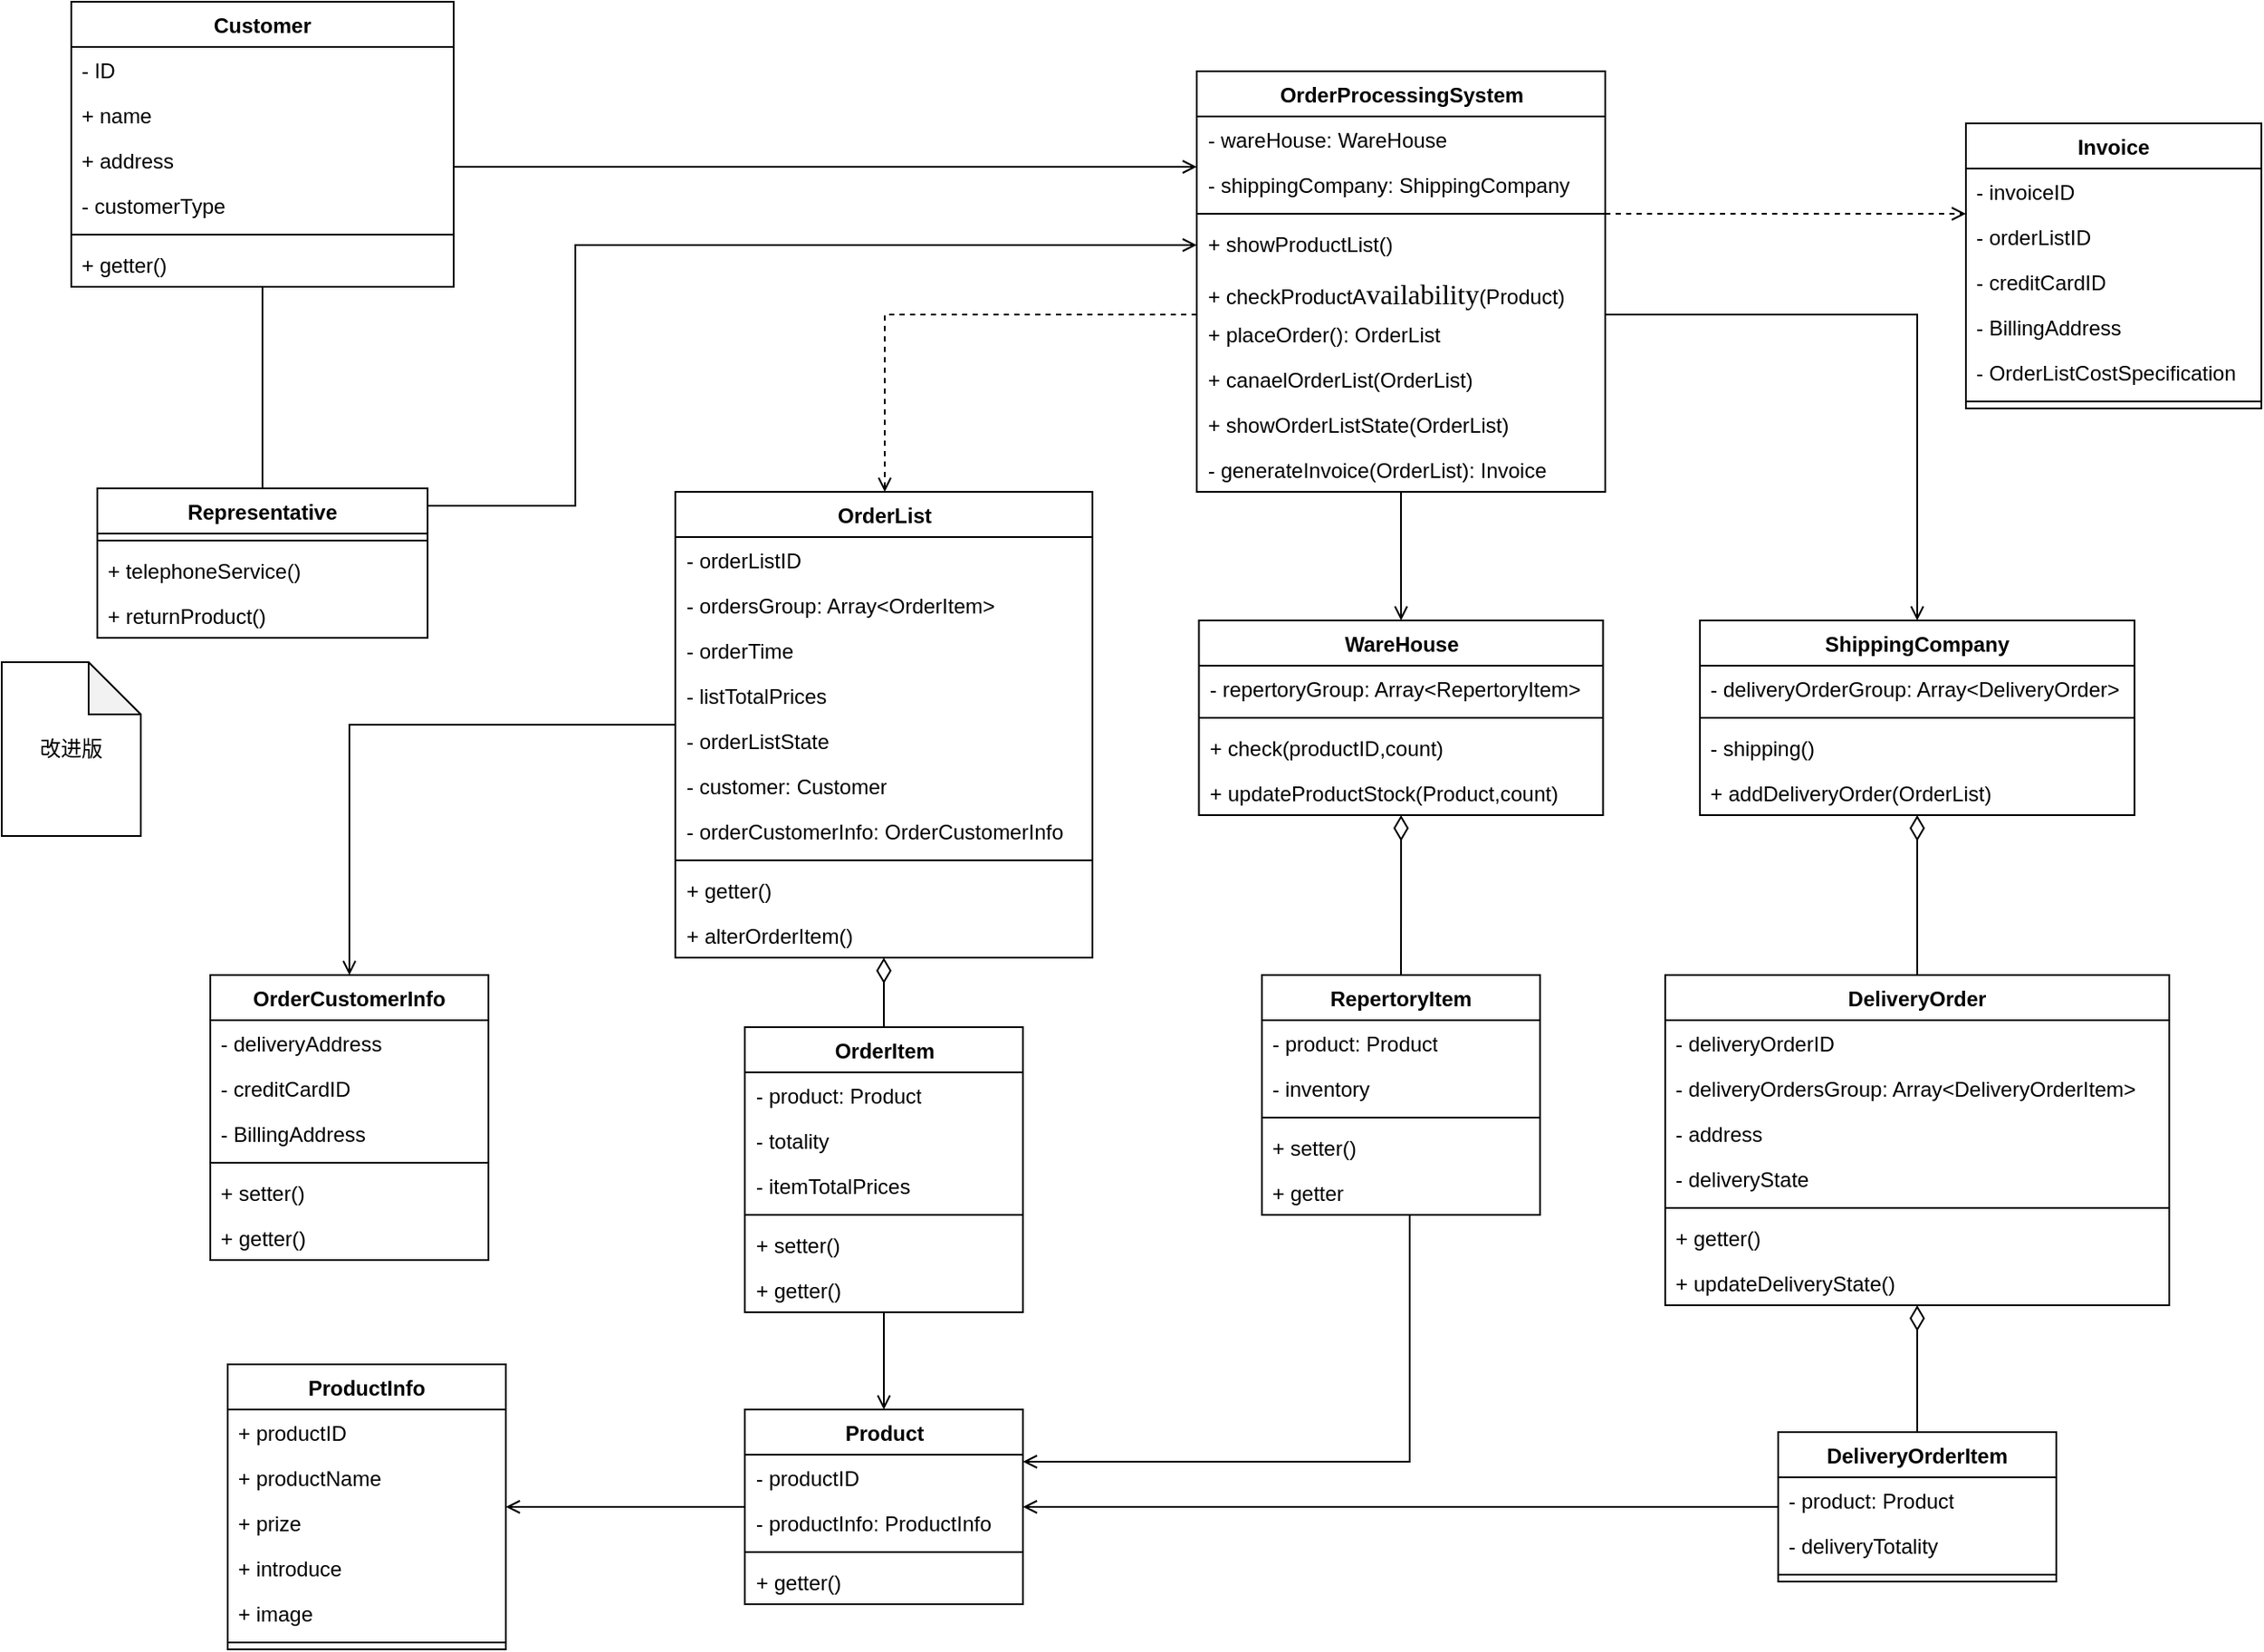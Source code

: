 <mxfile version="24.3.1" type="github">
  <diagram name="第 1 页" id="iS2a60_tPsdYmFYTvFrb">
    <mxGraphModel dx="2316" dy="813" grid="1" gridSize="10" guides="1" tooltips="1" connect="1" arrows="1" fold="1" page="1" pageScale="1" pageWidth="827" pageHeight="1169" math="0" shadow="0">
      <root>
        <mxCell id="0" />
        <mxCell id="1" parent="0" />
        <mxCell id="uNuYassweOe9VRmXsPLE-1" style="edgeStyle=orthogonalEdgeStyle;rounded=0;orthogonalLoop=1;jettySize=auto;html=1;endArrow=none;endFill=0;" edge="1" parent="1" source="uNuYassweOe9VRmXsPLE-3" target="uNuYassweOe9VRmXsPLE-12">
          <mxGeometry relative="1" as="geometry" />
        </mxCell>
        <mxCell id="uNuYassweOe9VRmXsPLE-2" style="edgeStyle=orthogonalEdgeStyle;rounded=0;orthogonalLoop=1;jettySize=auto;html=1;endArrow=open;endFill=0;" edge="1" parent="1" source="uNuYassweOe9VRmXsPLE-3" target="uNuYassweOe9VRmXsPLE-99">
          <mxGeometry relative="1" as="geometry">
            <Array as="points">
              <mxPoint x="360" y="105" />
              <mxPoint x="360" y="105" />
            </Array>
          </mxGeometry>
        </mxCell>
        <mxCell id="uNuYassweOe9VRmXsPLE-3" value="Customer" style="swimlane;fontStyle=1;align=center;verticalAlign=top;childLayout=stackLayout;horizontal=1;startSize=26;horizontalStack=0;resizeParent=1;resizeParentMax=0;resizeLast=0;collapsible=1;marginBottom=0;whiteSpace=wrap;html=1;" vertex="1" parent="1">
          <mxGeometry x="-90" y="10" width="220" height="164" as="geometry" />
        </mxCell>
        <mxCell id="uNuYassweOe9VRmXsPLE-4" value="- ID" style="text;strokeColor=none;fillColor=none;align=left;verticalAlign=top;spacingLeft=4;spacingRight=4;overflow=hidden;rotatable=0;points=[[0,0.5],[1,0.5]];portConstraint=eastwest;whiteSpace=wrap;html=1;" vertex="1" parent="uNuYassweOe9VRmXsPLE-3">
          <mxGeometry y="26" width="220" height="26" as="geometry" />
        </mxCell>
        <mxCell id="uNuYassweOe9VRmXsPLE-5" value="+ name" style="text;strokeColor=none;fillColor=none;align=left;verticalAlign=top;spacingLeft=4;spacingRight=4;overflow=hidden;rotatable=0;points=[[0,0.5],[1,0.5]];portConstraint=eastwest;whiteSpace=wrap;html=1;" vertex="1" parent="uNuYassweOe9VRmXsPLE-3">
          <mxGeometry y="52" width="220" height="26" as="geometry" />
        </mxCell>
        <mxCell id="uNuYassweOe9VRmXsPLE-6" value="+ address" style="text;strokeColor=none;fillColor=none;align=left;verticalAlign=top;spacingLeft=4;spacingRight=4;overflow=hidden;rotatable=0;points=[[0,0.5],[1,0.5]];portConstraint=eastwest;whiteSpace=wrap;html=1;" vertex="1" parent="uNuYassweOe9VRmXsPLE-3">
          <mxGeometry y="78" width="220" height="26" as="geometry" />
        </mxCell>
        <mxCell id="uNuYassweOe9VRmXsPLE-7" value="- customerType" style="text;strokeColor=none;fillColor=none;align=left;verticalAlign=top;spacingLeft=4;spacingRight=4;overflow=hidden;rotatable=0;points=[[0,0.5],[1,0.5]];portConstraint=eastwest;whiteSpace=wrap;html=1;" vertex="1" parent="uNuYassweOe9VRmXsPLE-3">
          <mxGeometry y="104" width="220" height="26" as="geometry" />
        </mxCell>
        <mxCell id="uNuYassweOe9VRmXsPLE-9" value="" style="line;strokeWidth=1;fillColor=none;align=left;verticalAlign=middle;spacingTop=-1;spacingLeft=3;spacingRight=3;rotatable=0;labelPosition=right;points=[];portConstraint=eastwest;strokeColor=inherit;" vertex="1" parent="uNuYassweOe9VRmXsPLE-3">
          <mxGeometry y="130" width="220" height="8" as="geometry" />
        </mxCell>
        <mxCell id="uNuYassweOe9VRmXsPLE-10" value="+ getter()" style="text;strokeColor=none;fillColor=none;align=left;verticalAlign=top;spacingLeft=4;spacingRight=4;overflow=hidden;rotatable=0;points=[[0,0.5],[1,0.5]];portConstraint=eastwest;whiteSpace=wrap;html=1;" vertex="1" parent="uNuYassweOe9VRmXsPLE-3">
          <mxGeometry y="138" width="220" height="26" as="geometry" />
        </mxCell>
        <mxCell id="uNuYassweOe9VRmXsPLE-11" style="edgeStyle=orthogonalEdgeStyle;rounded=0;orthogonalLoop=1;jettySize=auto;html=1;endArrow=open;endFill=0;" edge="1" parent="1" source="uNuYassweOe9VRmXsPLE-12" target="uNuYassweOe9VRmXsPLE-99">
          <mxGeometry relative="1" as="geometry">
            <Array as="points">
              <mxPoint x="200" y="300" />
              <mxPoint x="200" y="150" />
            </Array>
          </mxGeometry>
        </mxCell>
        <mxCell id="uNuYassweOe9VRmXsPLE-12" value="Representative" style="swimlane;fontStyle=1;align=center;verticalAlign=top;childLayout=stackLayout;horizontal=1;startSize=26;horizontalStack=0;resizeParent=1;resizeParentMax=0;resizeLast=0;collapsible=1;marginBottom=0;whiteSpace=wrap;html=1;" vertex="1" parent="1">
          <mxGeometry x="-75" y="290" width="190" height="86" as="geometry" />
        </mxCell>
        <mxCell id="uNuYassweOe9VRmXsPLE-13" value="" style="line;strokeWidth=1;fillColor=none;align=left;verticalAlign=middle;spacingTop=-1;spacingLeft=3;spacingRight=3;rotatable=0;labelPosition=right;points=[];portConstraint=eastwest;strokeColor=inherit;" vertex="1" parent="uNuYassweOe9VRmXsPLE-12">
          <mxGeometry y="26" width="190" height="8" as="geometry" />
        </mxCell>
        <mxCell id="uNuYassweOe9VRmXsPLE-14" value="+ telephoneService()" style="text;strokeColor=none;fillColor=none;align=left;verticalAlign=top;spacingLeft=4;spacingRight=4;overflow=hidden;rotatable=0;points=[[0,0.5],[1,0.5]];portConstraint=eastwest;whiteSpace=wrap;html=1;" vertex="1" parent="uNuYassweOe9VRmXsPLE-12">
          <mxGeometry y="34" width="190" height="26" as="geometry" />
        </mxCell>
        <mxCell id="uNuYassweOe9VRmXsPLE-15" value="+ returnProduct()" style="text;strokeColor=none;fillColor=none;align=left;verticalAlign=top;spacingLeft=4;spacingRight=4;overflow=hidden;rotatable=0;points=[[0,0.5],[1,0.5]];portConstraint=eastwest;whiteSpace=wrap;html=1;" vertex="1" parent="uNuYassweOe9VRmXsPLE-12">
          <mxGeometry y="60" width="190" height="26" as="geometry" />
        </mxCell>
        <mxCell id="uNuYassweOe9VRmXsPLE-16" style="edgeStyle=orthogonalEdgeStyle;rounded=0;orthogonalLoop=1;jettySize=auto;html=1;endArrow=open;endFill=0;startSize=6;endSize=6;" edge="1" parent="1" source="uNuYassweOe9VRmXsPLE-17" target="uNuYassweOe9VRmXsPLE-22">
          <mxGeometry relative="1" as="geometry">
            <mxPoint x="610" y="316" as="targetPoint" />
          </mxGeometry>
        </mxCell>
        <mxCell id="uNuYassweOe9VRmXsPLE-17" value="Product" style="swimlane;fontStyle=1;align=center;verticalAlign=top;childLayout=stackLayout;horizontal=1;startSize=26;horizontalStack=0;resizeParent=1;resizeParentMax=0;resizeLast=0;collapsible=1;marginBottom=0;whiteSpace=wrap;html=1;" vertex="1" parent="1">
          <mxGeometry x="297.5" y="820" width="160" height="112" as="geometry" />
        </mxCell>
        <mxCell id="uNuYassweOe9VRmXsPLE-18" value="- productID" style="text;strokeColor=none;fillColor=none;align=left;verticalAlign=top;spacingLeft=4;spacingRight=4;overflow=hidden;rotatable=0;points=[[0,0.5],[1,0.5]];portConstraint=eastwest;whiteSpace=wrap;html=1;" vertex="1" parent="uNuYassweOe9VRmXsPLE-17">
          <mxGeometry y="26" width="160" height="26" as="geometry" />
        </mxCell>
        <mxCell id="uNuYassweOe9VRmXsPLE-19" value="- productInfo: ProductInfo" style="text;strokeColor=none;fillColor=none;align=left;verticalAlign=top;spacingLeft=4;spacingRight=4;overflow=hidden;rotatable=0;points=[[0,0.5],[1,0.5]];portConstraint=eastwest;whiteSpace=wrap;html=1;" vertex="1" parent="uNuYassweOe9VRmXsPLE-17">
          <mxGeometry y="52" width="160" height="26" as="geometry" />
        </mxCell>
        <mxCell id="uNuYassweOe9VRmXsPLE-20" value="" style="line;strokeWidth=1;fillColor=none;align=left;verticalAlign=middle;spacingTop=-1;spacingLeft=3;spacingRight=3;rotatable=0;labelPosition=right;points=[];portConstraint=eastwest;strokeColor=inherit;" vertex="1" parent="uNuYassweOe9VRmXsPLE-17">
          <mxGeometry y="78" width="160" height="8" as="geometry" />
        </mxCell>
        <mxCell id="uNuYassweOe9VRmXsPLE-21" value="+ getter()" style="text;strokeColor=none;fillColor=none;align=left;verticalAlign=top;spacingLeft=4;spacingRight=4;overflow=hidden;rotatable=0;points=[[0,0.5],[1,0.5]];portConstraint=eastwest;whiteSpace=wrap;html=1;" vertex="1" parent="uNuYassweOe9VRmXsPLE-17">
          <mxGeometry y="86" width="160" height="26" as="geometry" />
        </mxCell>
        <mxCell id="uNuYassweOe9VRmXsPLE-22" value="&lt;div style=&quot;text-align: left;&quot;&gt;&lt;span style=&quot;background-color: initial;&quot;&gt;ProductInfo&lt;/span&gt;&lt;/div&gt;" style="swimlane;fontStyle=1;align=center;verticalAlign=top;childLayout=stackLayout;horizontal=1;startSize=26;horizontalStack=0;resizeParent=1;resizeParentMax=0;resizeLast=0;collapsible=1;marginBottom=0;whiteSpace=wrap;html=1;" vertex="1" parent="1">
          <mxGeometry y="794" width="160" height="164" as="geometry" />
        </mxCell>
        <mxCell id="uNuYassweOe9VRmXsPLE-23" value="+ productID" style="text;strokeColor=none;fillColor=none;align=left;verticalAlign=top;spacingLeft=4;spacingRight=4;overflow=hidden;rotatable=0;points=[[0,0.5],[1,0.5]];portConstraint=eastwest;whiteSpace=wrap;html=1;" vertex="1" parent="uNuYassweOe9VRmXsPLE-22">
          <mxGeometry y="26" width="160" height="26" as="geometry" />
        </mxCell>
        <mxCell id="uNuYassweOe9VRmXsPLE-24" value="+ productName" style="text;strokeColor=none;fillColor=none;align=left;verticalAlign=top;spacingLeft=4;spacingRight=4;overflow=hidden;rotatable=0;points=[[0,0.5],[1,0.5]];portConstraint=eastwest;whiteSpace=wrap;html=1;" vertex="1" parent="uNuYassweOe9VRmXsPLE-22">
          <mxGeometry y="52" width="160" height="26" as="geometry" />
        </mxCell>
        <mxCell id="uNuYassweOe9VRmXsPLE-25" value="+ prize" style="text;strokeColor=none;fillColor=none;align=left;verticalAlign=top;spacingLeft=4;spacingRight=4;overflow=hidden;rotatable=0;points=[[0,0.5],[1,0.5]];portConstraint=eastwest;whiteSpace=wrap;html=1;" vertex="1" parent="uNuYassweOe9VRmXsPLE-22">
          <mxGeometry y="78" width="160" height="26" as="geometry" />
        </mxCell>
        <mxCell id="uNuYassweOe9VRmXsPLE-26" value="+ introduce" style="text;strokeColor=none;fillColor=none;align=left;verticalAlign=top;spacingLeft=4;spacingRight=4;overflow=hidden;rotatable=0;points=[[0,0.5],[1,0.5]];portConstraint=eastwest;whiteSpace=wrap;html=1;" vertex="1" parent="uNuYassweOe9VRmXsPLE-22">
          <mxGeometry y="104" width="160" height="26" as="geometry" />
        </mxCell>
        <mxCell id="uNuYassweOe9VRmXsPLE-27" value="+ image" style="text;strokeColor=none;fillColor=none;align=left;verticalAlign=top;spacingLeft=4;spacingRight=4;overflow=hidden;rotatable=0;points=[[0,0.5],[1,0.5]];portConstraint=eastwest;whiteSpace=wrap;html=1;" vertex="1" parent="uNuYassweOe9VRmXsPLE-22">
          <mxGeometry y="130" width="160" height="26" as="geometry" />
        </mxCell>
        <mxCell id="uNuYassweOe9VRmXsPLE-28" value="" style="line;strokeWidth=1;fillColor=none;align=left;verticalAlign=middle;spacingTop=-1;spacingLeft=3;spacingRight=3;rotatable=0;labelPosition=right;points=[];portConstraint=eastwest;strokeColor=inherit;" vertex="1" parent="uNuYassweOe9VRmXsPLE-22">
          <mxGeometry y="156" width="160" height="8" as="geometry" />
        </mxCell>
        <mxCell id="uNuYassweOe9VRmXsPLE-29" style="edgeStyle=orthogonalEdgeStyle;rounded=0;orthogonalLoop=1;jettySize=auto;html=1;entryX=0.5;entryY=0;entryDx=0;entryDy=0;endArrow=none;endFill=0;startArrow=diamondThin;startFill=0;targetPerimeterSpacing=0;sourcePerimeterSpacing=0;endSize=6;startSize=12;" edge="1" parent="1" source="uNuYassweOe9VRmXsPLE-31" target="uNuYassweOe9VRmXsPLE-42">
          <mxGeometry relative="1" as="geometry" />
        </mxCell>
        <mxCell id="uNuYassweOe9VRmXsPLE-30" style="edgeStyle=orthogonalEdgeStyle;rounded=0;orthogonalLoop=1;jettySize=auto;html=1;endArrow=open;endFill=0;" edge="1" parent="1" source="uNuYassweOe9VRmXsPLE-31" target="uNuYassweOe9VRmXsPLE-49">
          <mxGeometry relative="1" as="geometry" />
        </mxCell>
        <mxCell id="uNuYassweOe9VRmXsPLE-31" value="OrderList" style="swimlane;fontStyle=1;align=center;verticalAlign=top;childLayout=stackLayout;horizontal=1;startSize=26;horizontalStack=0;resizeParent=1;resizeParentMax=0;resizeLast=0;collapsible=1;marginBottom=0;whiteSpace=wrap;html=1;" vertex="1" parent="1">
          <mxGeometry x="257.5" y="292" width="240" height="268" as="geometry" />
        </mxCell>
        <mxCell id="uNuYassweOe9VRmXsPLE-32" value="- orderListID" style="text;strokeColor=none;fillColor=none;align=left;verticalAlign=top;spacingLeft=4;spacingRight=4;overflow=hidden;rotatable=0;points=[[0,0.5],[1,0.5]];portConstraint=eastwest;whiteSpace=wrap;html=1;" vertex="1" parent="uNuYassweOe9VRmXsPLE-31">
          <mxGeometry y="26" width="240" height="26" as="geometry" />
        </mxCell>
        <mxCell id="uNuYassweOe9VRmXsPLE-33" value="- ordersGroup: Array&amp;lt;OrderItem&amp;gt;" style="text;strokeColor=none;fillColor=none;align=left;verticalAlign=top;spacingLeft=4;spacingRight=4;overflow=hidden;rotatable=0;points=[[0,0.5],[1,0.5]];portConstraint=eastwest;whiteSpace=wrap;html=1;" vertex="1" parent="uNuYassweOe9VRmXsPLE-31">
          <mxGeometry y="52" width="240" height="26" as="geometry" />
        </mxCell>
        <mxCell id="uNuYassweOe9VRmXsPLE-34" value="- orderTime" style="text;strokeColor=none;fillColor=none;align=left;verticalAlign=top;spacingLeft=4;spacingRight=4;overflow=hidden;rotatable=0;points=[[0,0.5],[1,0.5]];portConstraint=eastwest;whiteSpace=wrap;html=1;" vertex="1" parent="uNuYassweOe9VRmXsPLE-31">
          <mxGeometry y="78" width="240" height="26" as="geometry" />
        </mxCell>
        <mxCell id="uNuYassweOe9VRmXsPLE-35" value="- listTotalPrices" style="text;strokeColor=none;fillColor=none;align=left;verticalAlign=top;spacingLeft=4;spacingRight=4;overflow=hidden;rotatable=0;points=[[0,0.5],[1,0.5]];portConstraint=eastwest;whiteSpace=wrap;html=1;" vertex="1" parent="uNuYassweOe9VRmXsPLE-31">
          <mxGeometry y="104" width="240" height="26" as="geometry" />
        </mxCell>
        <mxCell id="uNuYassweOe9VRmXsPLE-36" value="- orderListState" style="text;strokeColor=none;fillColor=none;align=left;verticalAlign=top;spacingLeft=4;spacingRight=4;overflow=hidden;rotatable=0;points=[[0,0.5],[1,0.5]];portConstraint=eastwest;whiteSpace=wrap;html=1;" vertex="1" parent="uNuYassweOe9VRmXsPLE-31">
          <mxGeometry y="130" width="240" height="26" as="geometry" />
        </mxCell>
        <mxCell id="uNuYassweOe9VRmXsPLE-109" value="- customer: Customer" style="text;strokeColor=none;fillColor=none;align=left;verticalAlign=top;spacingLeft=4;spacingRight=4;overflow=hidden;rotatable=0;points=[[0,0.5],[1,0.5]];portConstraint=eastwest;whiteSpace=wrap;html=1;" vertex="1" parent="uNuYassweOe9VRmXsPLE-31">
          <mxGeometry y="156" width="240" height="26" as="geometry" />
        </mxCell>
        <mxCell id="uNuYassweOe9VRmXsPLE-37" value="- orderCustomerInfo: OrderCustomerInfo" style="text;strokeColor=none;fillColor=none;align=left;verticalAlign=top;spacingLeft=4;spacingRight=4;overflow=hidden;rotatable=0;points=[[0,0.5],[1,0.5]];portConstraint=eastwest;whiteSpace=wrap;html=1;" vertex="1" parent="uNuYassweOe9VRmXsPLE-31">
          <mxGeometry y="182" width="240" height="26" as="geometry" />
        </mxCell>
        <mxCell id="uNuYassweOe9VRmXsPLE-38" value="" style="line;strokeWidth=1;fillColor=none;align=left;verticalAlign=middle;spacingTop=-1;spacingLeft=3;spacingRight=3;rotatable=0;labelPosition=right;points=[];portConstraint=eastwest;strokeColor=inherit;" vertex="1" parent="uNuYassweOe9VRmXsPLE-31">
          <mxGeometry y="208" width="240" height="8" as="geometry" />
        </mxCell>
        <mxCell id="uNuYassweOe9VRmXsPLE-39" value="+ getter()" style="text;strokeColor=none;fillColor=none;align=left;verticalAlign=top;spacingLeft=4;spacingRight=4;overflow=hidden;rotatable=0;points=[[0,0.5],[1,0.5]];portConstraint=eastwest;whiteSpace=wrap;html=1;" vertex="1" parent="uNuYassweOe9VRmXsPLE-31">
          <mxGeometry y="216" width="240" height="26" as="geometry" />
        </mxCell>
        <mxCell id="uNuYassweOe9VRmXsPLE-40" value="+ alterOrderItem()" style="text;strokeColor=none;fillColor=none;align=left;verticalAlign=top;spacingLeft=4;spacingRight=4;overflow=hidden;rotatable=0;points=[[0,0.5],[1,0.5]];portConstraint=eastwest;whiteSpace=wrap;html=1;" vertex="1" parent="uNuYassweOe9VRmXsPLE-31">
          <mxGeometry y="242" width="240" height="26" as="geometry" />
        </mxCell>
        <mxCell id="uNuYassweOe9VRmXsPLE-41" style="edgeStyle=orthogonalEdgeStyle;rounded=0;orthogonalLoop=1;jettySize=auto;html=1;endArrow=open;endFill=0;" edge="1" parent="1" source="uNuYassweOe9VRmXsPLE-42" target="uNuYassweOe9VRmXsPLE-17">
          <mxGeometry relative="1" as="geometry" />
        </mxCell>
        <mxCell id="uNuYassweOe9VRmXsPLE-42" value="OrderItem" style="swimlane;fontStyle=1;align=center;verticalAlign=top;childLayout=stackLayout;horizontal=1;startSize=26;horizontalStack=0;resizeParent=1;resizeParentMax=0;resizeLast=0;collapsible=1;marginBottom=0;whiteSpace=wrap;html=1;" vertex="1" parent="1">
          <mxGeometry x="297.5" y="600" width="160" height="164" as="geometry" />
        </mxCell>
        <mxCell id="uNuYassweOe9VRmXsPLE-43" value="- product: Product" style="text;strokeColor=none;fillColor=none;align=left;verticalAlign=top;spacingLeft=4;spacingRight=4;overflow=hidden;rotatable=0;points=[[0,0.5],[1,0.5]];portConstraint=eastwest;whiteSpace=wrap;html=1;" vertex="1" parent="uNuYassweOe9VRmXsPLE-42">
          <mxGeometry y="26" width="160" height="26" as="geometry" />
        </mxCell>
        <mxCell id="uNuYassweOe9VRmXsPLE-44" value="-&amp;nbsp;totality" style="text;strokeColor=none;fillColor=none;align=left;verticalAlign=top;spacingLeft=4;spacingRight=4;overflow=hidden;rotatable=0;points=[[0,0.5],[1,0.5]];portConstraint=eastwest;whiteSpace=wrap;html=1;" vertex="1" parent="uNuYassweOe9VRmXsPLE-42">
          <mxGeometry y="52" width="160" height="26" as="geometry" />
        </mxCell>
        <mxCell id="uNuYassweOe9VRmXsPLE-45" value="- itemTotalPrices" style="text;strokeColor=none;fillColor=none;align=left;verticalAlign=top;spacingLeft=4;spacingRight=4;overflow=hidden;rotatable=0;points=[[0,0.5],[1,0.5]];portConstraint=eastwest;whiteSpace=wrap;html=1;" vertex="1" parent="uNuYassweOe9VRmXsPLE-42">
          <mxGeometry y="78" width="160" height="26" as="geometry" />
        </mxCell>
        <mxCell id="uNuYassweOe9VRmXsPLE-46" value="" style="line;strokeWidth=1;fillColor=none;align=left;verticalAlign=middle;spacingTop=-1;spacingLeft=3;spacingRight=3;rotatable=0;labelPosition=right;points=[];portConstraint=eastwest;strokeColor=inherit;" vertex="1" parent="uNuYassweOe9VRmXsPLE-42">
          <mxGeometry y="104" width="160" height="8" as="geometry" />
        </mxCell>
        <mxCell id="uNuYassweOe9VRmXsPLE-47" value="+ setter()" style="text;strokeColor=none;fillColor=none;align=left;verticalAlign=top;spacingLeft=4;spacingRight=4;overflow=hidden;rotatable=0;points=[[0,0.5],[1,0.5]];portConstraint=eastwest;whiteSpace=wrap;html=1;" vertex="1" parent="uNuYassweOe9VRmXsPLE-42">
          <mxGeometry y="112" width="160" height="26" as="geometry" />
        </mxCell>
        <mxCell id="uNuYassweOe9VRmXsPLE-48" value="+ getter()" style="text;strokeColor=none;fillColor=none;align=left;verticalAlign=top;spacingLeft=4;spacingRight=4;overflow=hidden;rotatable=0;points=[[0,0.5],[1,0.5]];portConstraint=eastwest;whiteSpace=wrap;html=1;" vertex="1" parent="uNuYassweOe9VRmXsPLE-42">
          <mxGeometry y="138" width="160" height="26" as="geometry" />
        </mxCell>
        <mxCell id="uNuYassweOe9VRmXsPLE-49" value="&lt;span style=&quot;text-align: left;&quot;&gt;OrderCustomerInfo&lt;/span&gt;" style="swimlane;fontStyle=1;align=center;verticalAlign=top;childLayout=stackLayout;horizontal=1;startSize=26;horizontalStack=0;resizeParent=1;resizeParentMax=0;resizeLast=0;collapsible=1;marginBottom=0;whiteSpace=wrap;html=1;" vertex="1" parent="1">
          <mxGeometry x="-10" y="570" width="160" height="164" as="geometry" />
        </mxCell>
        <mxCell id="uNuYassweOe9VRmXsPLE-50" value="- deliveryAddress" style="text;strokeColor=none;fillColor=none;align=left;verticalAlign=top;spacingLeft=4;spacingRight=4;overflow=hidden;rotatable=0;points=[[0,0.5],[1,0.5]];portConstraint=eastwest;whiteSpace=wrap;html=1;" vertex="1" parent="uNuYassweOe9VRmXsPLE-49">
          <mxGeometry y="26" width="160" height="26" as="geometry" />
        </mxCell>
        <mxCell id="uNuYassweOe9VRmXsPLE-51" value="- creditCardID" style="text;strokeColor=none;fillColor=none;align=left;verticalAlign=top;spacingLeft=4;spacingRight=4;overflow=hidden;rotatable=0;points=[[0,0.5],[1,0.5]];portConstraint=eastwest;whiteSpace=wrap;html=1;" vertex="1" parent="uNuYassweOe9VRmXsPLE-49">
          <mxGeometry y="52" width="160" height="26" as="geometry" />
        </mxCell>
        <mxCell id="uNuYassweOe9VRmXsPLE-52" value="- BillingAddress" style="text;strokeColor=none;fillColor=none;align=left;verticalAlign=top;spacingLeft=4;spacingRight=4;overflow=hidden;rotatable=0;points=[[0,0.5],[1,0.5]];portConstraint=eastwest;whiteSpace=wrap;html=1;" vertex="1" parent="uNuYassweOe9VRmXsPLE-49">
          <mxGeometry y="78" width="160" height="26" as="geometry" />
        </mxCell>
        <mxCell id="uNuYassweOe9VRmXsPLE-53" value="" style="line;strokeWidth=1;fillColor=none;align=left;verticalAlign=middle;spacingTop=-1;spacingLeft=3;spacingRight=3;rotatable=0;labelPosition=right;points=[];portConstraint=eastwest;strokeColor=inherit;" vertex="1" parent="uNuYassweOe9VRmXsPLE-49">
          <mxGeometry y="104" width="160" height="8" as="geometry" />
        </mxCell>
        <mxCell id="uNuYassweOe9VRmXsPLE-54" value="+ setter()" style="text;strokeColor=none;fillColor=none;align=left;verticalAlign=top;spacingLeft=4;spacingRight=4;overflow=hidden;rotatable=0;points=[[0,0.5],[1,0.5]];portConstraint=eastwest;whiteSpace=wrap;html=1;" vertex="1" parent="uNuYassweOe9VRmXsPLE-49">
          <mxGeometry y="112" width="160" height="26" as="geometry" />
        </mxCell>
        <mxCell id="uNuYassweOe9VRmXsPLE-55" value="+ getter()" style="text;strokeColor=none;fillColor=none;align=left;verticalAlign=top;spacingLeft=4;spacingRight=4;overflow=hidden;rotatable=0;points=[[0,0.5],[1,0.5]];portConstraint=eastwest;whiteSpace=wrap;html=1;" vertex="1" parent="uNuYassweOe9VRmXsPLE-49">
          <mxGeometry y="138" width="160" height="26" as="geometry" />
        </mxCell>
        <mxCell id="uNuYassweOe9VRmXsPLE-56" style="edgeStyle=orthogonalEdgeStyle;rounded=0;orthogonalLoop=1;jettySize=auto;html=1;endArrow=none;endFill=0;entryX=0.5;entryY=0;entryDx=0;entryDy=0;startArrow=diamondThin;startFill=0;startSize=12;" edge="1" parent="1" source="uNuYassweOe9VRmXsPLE-57" target="uNuYassweOe9VRmXsPLE-62">
          <mxGeometry relative="1" as="geometry" />
        </mxCell>
        <mxCell id="uNuYassweOe9VRmXsPLE-57" value="WareHouse" style="swimlane;fontStyle=1;align=center;verticalAlign=top;childLayout=stackLayout;horizontal=1;startSize=26;horizontalStack=0;resizeParent=1;resizeParentMax=0;resizeLast=0;collapsible=1;marginBottom=0;whiteSpace=wrap;html=1;" vertex="1" parent="1">
          <mxGeometry x="558.75" y="366" width="232.5" height="112" as="geometry" />
        </mxCell>
        <mxCell id="uNuYassweOe9VRmXsPLE-58" value="- repertoryGroup: Array&amp;lt;RepertoryItem&amp;gt;&amp;nbsp;" style="text;strokeColor=none;fillColor=none;align=left;verticalAlign=top;spacingLeft=4;spacingRight=4;overflow=hidden;rotatable=0;points=[[0,0.5],[1,0.5]];portConstraint=eastwest;whiteSpace=wrap;html=1;" vertex="1" parent="uNuYassweOe9VRmXsPLE-57">
          <mxGeometry y="26" width="232.5" height="26" as="geometry" />
        </mxCell>
        <mxCell id="uNuYassweOe9VRmXsPLE-59" value="" style="line;strokeWidth=1;fillColor=none;align=left;verticalAlign=middle;spacingTop=-1;spacingLeft=3;spacingRight=3;rotatable=0;labelPosition=right;points=[];portConstraint=eastwest;strokeColor=inherit;" vertex="1" parent="uNuYassweOe9VRmXsPLE-57">
          <mxGeometry y="52" width="232.5" height="8" as="geometry" />
        </mxCell>
        <mxCell id="uNuYassweOe9VRmXsPLE-60" value="+ check(productID,count)" style="text;strokeColor=none;fillColor=none;align=left;verticalAlign=top;spacingLeft=4;spacingRight=4;overflow=hidden;rotatable=0;points=[[0,0.5],[1,0.5]];portConstraint=eastwest;whiteSpace=wrap;html=1;" vertex="1" parent="uNuYassweOe9VRmXsPLE-57">
          <mxGeometry y="60" width="232.5" height="26" as="geometry" />
        </mxCell>
        <mxCell id="uNuYassweOe9VRmXsPLE-112" value="+ updateProductStock(Product,count)" style="text;strokeColor=none;fillColor=none;align=left;verticalAlign=top;spacingLeft=4;spacingRight=4;overflow=hidden;rotatable=0;points=[[0,0.5],[1,0.5]];portConstraint=eastwest;whiteSpace=wrap;html=1;" vertex="1" parent="uNuYassweOe9VRmXsPLE-57">
          <mxGeometry y="86" width="232.5" height="26" as="geometry" />
        </mxCell>
        <mxCell id="uNuYassweOe9VRmXsPLE-61" style="edgeStyle=orthogonalEdgeStyle;rounded=0;orthogonalLoop=1;jettySize=auto;html=1;endArrow=open;endFill=0;" edge="1" parent="1" source="uNuYassweOe9VRmXsPLE-62" target="uNuYassweOe9VRmXsPLE-17">
          <mxGeometry relative="1" as="geometry">
            <Array as="points">
              <mxPoint x="680" y="850" />
            </Array>
          </mxGeometry>
        </mxCell>
        <mxCell id="uNuYassweOe9VRmXsPLE-62" value="RepertoryItem" style="swimlane;fontStyle=1;align=center;verticalAlign=top;childLayout=stackLayout;horizontal=1;startSize=26;horizontalStack=0;resizeParent=1;resizeParentMax=0;resizeLast=0;collapsible=1;marginBottom=0;whiteSpace=wrap;html=1;" vertex="1" parent="1">
          <mxGeometry x="595" y="570" width="160" height="138" as="geometry">
            <mxRectangle x="610" y="420" width="120" height="30" as="alternateBounds" />
          </mxGeometry>
        </mxCell>
        <mxCell id="uNuYassweOe9VRmXsPLE-63" value="- product: Product" style="text;strokeColor=none;fillColor=none;align=left;verticalAlign=top;spacingLeft=4;spacingRight=4;overflow=hidden;rotatable=0;points=[[0,0.5],[1,0.5]];portConstraint=eastwest;whiteSpace=wrap;html=1;" vertex="1" parent="uNuYassweOe9VRmXsPLE-62">
          <mxGeometry y="26" width="160" height="26" as="geometry" />
        </mxCell>
        <mxCell id="uNuYassweOe9VRmXsPLE-64" value="-&amp;nbsp;&lt;span style=&quot;background-color: initial;&quot;&gt;inventory&lt;/span&gt;" style="text;strokeColor=none;fillColor=none;align=left;verticalAlign=top;spacingLeft=4;spacingRight=4;overflow=hidden;rotatable=0;points=[[0,0.5],[1,0.5]];portConstraint=eastwest;whiteSpace=wrap;html=1;" vertex="1" parent="uNuYassweOe9VRmXsPLE-62">
          <mxGeometry y="52" width="160" height="26" as="geometry" />
        </mxCell>
        <mxCell id="uNuYassweOe9VRmXsPLE-65" value="" style="line;strokeWidth=1;fillColor=none;align=left;verticalAlign=middle;spacingTop=-1;spacingLeft=3;spacingRight=3;rotatable=0;labelPosition=right;points=[];portConstraint=eastwest;strokeColor=inherit;" vertex="1" parent="uNuYassweOe9VRmXsPLE-62">
          <mxGeometry y="78" width="160" height="8" as="geometry" />
        </mxCell>
        <mxCell id="uNuYassweOe9VRmXsPLE-66" value="+ setter()" style="text;strokeColor=none;fillColor=none;align=left;verticalAlign=top;spacingLeft=4;spacingRight=4;overflow=hidden;rotatable=0;points=[[0,0.5],[1,0.5]];portConstraint=eastwest;whiteSpace=wrap;html=1;" vertex="1" parent="uNuYassweOe9VRmXsPLE-62">
          <mxGeometry y="86" width="160" height="26" as="geometry" />
        </mxCell>
        <mxCell id="uNuYassweOe9VRmXsPLE-67" value="+ getter" style="text;strokeColor=none;fillColor=none;align=left;verticalAlign=top;spacingLeft=4;spacingRight=4;overflow=hidden;rotatable=0;points=[[0,0.5],[1,0.5]];portConstraint=eastwest;whiteSpace=wrap;html=1;" vertex="1" parent="uNuYassweOe9VRmXsPLE-62">
          <mxGeometry y="112" width="160" height="26" as="geometry" />
        </mxCell>
        <mxCell id="uNuYassweOe9VRmXsPLE-68" style="edgeStyle=orthogonalEdgeStyle;rounded=0;orthogonalLoop=1;jettySize=auto;html=1;endArrow=none;endFill=0;startArrow=diamondThin;startFill=0;endSize=6;startSize=12;" edge="1" parent="1" source="uNuYassweOe9VRmXsPLE-69" target="uNuYassweOe9VRmXsPLE-78">
          <mxGeometry relative="1" as="geometry" />
        </mxCell>
        <mxCell id="uNuYassweOe9VRmXsPLE-69" value="DeliveryOrder" style="swimlane;fontStyle=1;align=center;verticalAlign=top;childLayout=stackLayout;horizontal=1;startSize=26;horizontalStack=0;resizeParent=1;resizeParentMax=0;resizeLast=0;collapsible=1;marginBottom=0;whiteSpace=wrap;html=1;" vertex="1" parent="1">
          <mxGeometry x="827" y="570" width="290" height="190" as="geometry" />
        </mxCell>
        <mxCell id="uNuYassweOe9VRmXsPLE-70" value="- deliveryOrderID" style="text;strokeColor=none;fillColor=none;align=left;verticalAlign=top;spacingLeft=4;spacingRight=4;overflow=hidden;rotatable=0;points=[[0,0.5],[1,0.5]];portConstraint=eastwest;whiteSpace=wrap;html=1;" vertex="1" parent="uNuYassweOe9VRmXsPLE-69">
          <mxGeometry y="26" width="290" height="26" as="geometry" />
        </mxCell>
        <mxCell id="uNuYassweOe9VRmXsPLE-71" value="- deliveryOrdersGroup: Array&amp;lt;DeliveryOrderItem&amp;gt;" style="text;strokeColor=none;fillColor=none;align=left;verticalAlign=top;spacingLeft=4;spacingRight=4;overflow=hidden;rotatable=0;points=[[0,0.5],[1,0.5]];portConstraint=eastwest;whiteSpace=wrap;html=1;" vertex="1" parent="uNuYassweOe9VRmXsPLE-69">
          <mxGeometry y="52" width="290" height="26" as="geometry" />
        </mxCell>
        <mxCell id="uNuYassweOe9VRmXsPLE-72" value="- address" style="text;strokeColor=none;fillColor=none;align=left;verticalAlign=top;spacingLeft=4;spacingRight=4;overflow=hidden;rotatable=0;points=[[0,0.5],[1,0.5]];portConstraint=eastwest;whiteSpace=wrap;html=1;" vertex="1" parent="uNuYassweOe9VRmXsPLE-69">
          <mxGeometry y="78" width="290" height="26" as="geometry" />
        </mxCell>
        <mxCell id="uNuYassweOe9VRmXsPLE-73" value="- deliveryState" style="text;strokeColor=none;fillColor=none;align=left;verticalAlign=top;spacingLeft=4;spacingRight=4;overflow=hidden;rotatable=0;points=[[0,0.5],[1,0.5]];portConstraint=eastwest;whiteSpace=wrap;html=1;" vertex="1" parent="uNuYassweOe9VRmXsPLE-69">
          <mxGeometry y="104" width="290" height="26" as="geometry" />
        </mxCell>
        <mxCell id="uNuYassweOe9VRmXsPLE-74" value="" style="line;strokeWidth=1;fillColor=none;align=left;verticalAlign=middle;spacingTop=-1;spacingLeft=3;spacingRight=3;rotatable=0;labelPosition=right;points=[];portConstraint=eastwest;strokeColor=inherit;" vertex="1" parent="uNuYassweOe9VRmXsPLE-69">
          <mxGeometry y="130" width="290" height="8" as="geometry" />
        </mxCell>
        <mxCell id="uNuYassweOe9VRmXsPLE-75" value="+ getter()" style="text;strokeColor=none;fillColor=none;align=left;verticalAlign=top;spacingLeft=4;spacingRight=4;overflow=hidden;rotatable=0;points=[[0,0.5],[1,0.5]];portConstraint=eastwest;whiteSpace=wrap;html=1;" vertex="1" parent="uNuYassweOe9VRmXsPLE-69">
          <mxGeometry y="138" width="290" height="26" as="geometry" />
        </mxCell>
        <mxCell id="uNuYassweOe9VRmXsPLE-76" value="+ updateDeliveryState()" style="text;strokeColor=none;fillColor=none;align=left;verticalAlign=top;spacingLeft=4;spacingRight=4;overflow=hidden;rotatable=0;points=[[0,0.5],[1,0.5]];portConstraint=eastwest;whiteSpace=wrap;html=1;" vertex="1" parent="uNuYassweOe9VRmXsPLE-69">
          <mxGeometry y="164" width="290" height="26" as="geometry" />
        </mxCell>
        <mxCell id="uNuYassweOe9VRmXsPLE-77" style="edgeStyle=orthogonalEdgeStyle;rounded=0;orthogonalLoop=1;jettySize=auto;html=1;endArrow=open;endFill=0;" edge="1" parent="1" source="uNuYassweOe9VRmXsPLE-78" target="uNuYassweOe9VRmXsPLE-17">
          <mxGeometry relative="1" as="geometry" />
        </mxCell>
        <mxCell id="uNuYassweOe9VRmXsPLE-78" value="DeliveryOrderItem" style="swimlane;fontStyle=1;align=center;verticalAlign=top;childLayout=stackLayout;horizontal=1;startSize=26;horizontalStack=0;resizeParent=1;resizeParentMax=0;resizeLast=0;collapsible=1;marginBottom=0;whiteSpace=wrap;html=1;" vertex="1" parent="1">
          <mxGeometry x="892" y="833" width="160" height="86" as="geometry" />
        </mxCell>
        <mxCell id="uNuYassweOe9VRmXsPLE-79" value="- product: Product" style="text;strokeColor=none;fillColor=none;align=left;verticalAlign=top;spacingLeft=4;spacingRight=4;overflow=hidden;rotatable=0;points=[[0,0.5],[1,0.5]];portConstraint=eastwest;whiteSpace=wrap;html=1;" vertex="1" parent="uNuYassweOe9VRmXsPLE-78">
          <mxGeometry y="26" width="160" height="26" as="geometry" />
        </mxCell>
        <mxCell id="uNuYassweOe9VRmXsPLE-80" value="- deliveryTotality" style="text;strokeColor=none;fillColor=none;align=left;verticalAlign=top;spacingLeft=4;spacingRight=4;overflow=hidden;rotatable=0;points=[[0,0.5],[1,0.5]];portConstraint=eastwest;whiteSpace=wrap;html=1;" vertex="1" parent="uNuYassweOe9VRmXsPLE-78">
          <mxGeometry y="52" width="160" height="26" as="geometry" />
        </mxCell>
        <mxCell id="uNuYassweOe9VRmXsPLE-81" value="" style="line;strokeWidth=1;fillColor=none;align=left;verticalAlign=middle;spacingTop=-1;spacingLeft=3;spacingRight=3;rotatable=0;labelPosition=right;points=[];portConstraint=eastwest;strokeColor=inherit;" vertex="1" parent="uNuYassweOe9VRmXsPLE-78">
          <mxGeometry y="78" width="160" height="8" as="geometry" />
        </mxCell>
        <mxCell id="uNuYassweOe9VRmXsPLE-82" value="Invoice" style="swimlane;fontStyle=1;align=center;verticalAlign=top;childLayout=stackLayout;horizontal=1;startSize=26;horizontalStack=0;resizeParent=1;resizeParentMax=0;resizeLast=0;collapsible=1;marginBottom=0;whiteSpace=wrap;html=1;" vertex="1" parent="1">
          <mxGeometry x="1000" y="80" width="170" height="164" as="geometry" />
        </mxCell>
        <mxCell id="uNuYassweOe9VRmXsPLE-83" value="- invoiceID" style="text;strokeColor=none;fillColor=none;align=left;verticalAlign=top;spacingLeft=4;spacingRight=4;overflow=hidden;rotatable=0;points=[[0,0.5],[1,0.5]];portConstraint=eastwest;whiteSpace=wrap;html=1;" vertex="1" parent="uNuYassweOe9VRmXsPLE-82">
          <mxGeometry y="26" width="170" height="26" as="geometry" />
        </mxCell>
        <mxCell id="uNuYassweOe9VRmXsPLE-84" value="- orderListID" style="text;strokeColor=none;fillColor=none;align=left;verticalAlign=top;spacingLeft=4;spacingRight=4;overflow=hidden;rotatable=0;points=[[0,0.5],[1,0.5]];portConstraint=eastwest;whiteSpace=wrap;html=1;" vertex="1" parent="uNuYassweOe9VRmXsPLE-82">
          <mxGeometry y="52" width="170" height="26" as="geometry" />
        </mxCell>
        <mxCell id="uNuYassweOe9VRmXsPLE-85" value="- creditCardID" style="text;strokeColor=none;fillColor=none;align=left;verticalAlign=top;spacingLeft=4;spacingRight=4;overflow=hidden;rotatable=0;points=[[0,0.5],[1,0.5]];portConstraint=eastwest;whiteSpace=wrap;html=1;" vertex="1" parent="uNuYassweOe9VRmXsPLE-82">
          <mxGeometry y="78" width="170" height="26" as="geometry" />
        </mxCell>
        <mxCell id="uNuYassweOe9VRmXsPLE-86" value="- BillingAddress" style="text;strokeColor=none;fillColor=none;align=left;verticalAlign=top;spacingLeft=4;spacingRight=4;overflow=hidden;rotatable=0;points=[[0,0.5],[1,0.5]];portConstraint=eastwest;whiteSpace=wrap;html=1;" vertex="1" parent="uNuYassweOe9VRmXsPLE-82">
          <mxGeometry y="104" width="170" height="26" as="geometry" />
        </mxCell>
        <mxCell id="uNuYassweOe9VRmXsPLE-87" value="- OrderListCostSpecification" style="text;strokeColor=none;fillColor=none;align=left;verticalAlign=top;spacingLeft=4;spacingRight=4;overflow=hidden;rotatable=0;points=[[0,0.5],[1,0.5]];portConstraint=eastwest;whiteSpace=wrap;html=1;" vertex="1" parent="uNuYassweOe9VRmXsPLE-82">
          <mxGeometry y="130" width="170" height="26" as="geometry" />
        </mxCell>
        <mxCell id="uNuYassweOe9VRmXsPLE-88" value="" style="line;strokeWidth=1;fillColor=none;align=left;verticalAlign=middle;spacingTop=-1;spacingLeft=3;spacingRight=3;rotatable=0;labelPosition=right;points=[];portConstraint=eastwest;strokeColor=inherit;" vertex="1" parent="uNuYassweOe9VRmXsPLE-82">
          <mxGeometry y="156" width="170" height="8" as="geometry" />
        </mxCell>
        <mxCell id="uNuYassweOe9VRmXsPLE-89" style="edgeStyle=orthogonalEdgeStyle;rounded=0;orthogonalLoop=1;jettySize=auto;html=1;endArrow=none;endFill=0;startArrow=diamondThin;startFill=0;startSize=12;" edge="1" parent="1" source="uNuYassweOe9VRmXsPLE-90" target="uNuYassweOe9VRmXsPLE-69">
          <mxGeometry relative="1" as="geometry" />
        </mxCell>
        <mxCell id="uNuYassweOe9VRmXsPLE-90" value="ShippingCompany" style="swimlane;fontStyle=1;align=center;verticalAlign=top;childLayout=stackLayout;horizontal=1;startSize=26;horizontalStack=0;resizeParent=1;resizeParentMax=0;resizeLast=0;collapsible=1;marginBottom=0;whiteSpace=wrap;html=1;" vertex="1" parent="1">
          <mxGeometry x="847" y="366" width="250" height="112" as="geometry" />
        </mxCell>
        <mxCell id="uNuYassweOe9VRmXsPLE-91" value="- deliveryOrderGroup: Array&amp;lt;DeliveryOrder&amp;gt;" style="text;strokeColor=none;fillColor=none;align=left;verticalAlign=top;spacingLeft=4;spacingRight=4;overflow=hidden;rotatable=0;points=[[0,0.5],[1,0.5]];portConstraint=eastwest;whiteSpace=wrap;html=1;" vertex="1" parent="uNuYassweOe9VRmXsPLE-90">
          <mxGeometry y="26" width="250" height="26" as="geometry" />
        </mxCell>
        <mxCell id="uNuYassweOe9VRmXsPLE-92" value="" style="line;strokeWidth=1;fillColor=none;align=left;verticalAlign=middle;spacingTop=-1;spacingLeft=3;spacingRight=3;rotatable=0;labelPosition=right;points=[];portConstraint=eastwest;strokeColor=inherit;" vertex="1" parent="uNuYassweOe9VRmXsPLE-90">
          <mxGeometry y="52" width="250" height="8" as="geometry" />
        </mxCell>
        <mxCell id="uNuYassweOe9VRmXsPLE-93" value="- shipping()" style="text;strokeColor=none;fillColor=none;align=left;verticalAlign=top;spacingLeft=4;spacingRight=4;overflow=hidden;rotatable=0;points=[[0,0.5],[1,0.5]];portConstraint=eastwest;whiteSpace=wrap;html=1;" vertex="1" parent="uNuYassweOe9VRmXsPLE-90">
          <mxGeometry y="60" width="250" height="26" as="geometry" />
        </mxCell>
        <mxCell id="uNuYassweOe9VRmXsPLE-94" value="+ addDeliveryOrder(OrderList)" style="text;strokeColor=none;fillColor=none;align=left;verticalAlign=top;spacingLeft=4;spacingRight=4;overflow=hidden;rotatable=0;points=[[0,0.5],[1,0.5]];portConstraint=eastwest;whiteSpace=wrap;html=1;" vertex="1" parent="uNuYassweOe9VRmXsPLE-90">
          <mxGeometry y="86" width="250" height="26" as="geometry" />
        </mxCell>
        <mxCell id="uNuYassweOe9VRmXsPLE-95" style="edgeStyle=orthogonalEdgeStyle;rounded=0;orthogonalLoop=1;jettySize=auto;html=1;endArrow=open;endFill=0;dashed=1;" edge="1" parent="1" source="uNuYassweOe9VRmXsPLE-99" target="uNuYassweOe9VRmXsPLE-31">
          <mxGeometry relative="1" as="geometry">
            <Array as="points">
              <mxPoint x="378" y="190" />
            </Array>
          </mxGeometry>
        </mxCell>
        <mxCell id="uNuYassweOe9VRmXsPLE-96" style="edgeStyle=orthogonalEdgeStyle;rounded=0;orthogonalLoop=1;jettySize=auto;html=1;endArrow=open;endFill=0;" edge="1" parent="1" source="uNuYassweOe9VRmXsPLE-99" target="uNuYassweOe9VRmXsPLE-57">
          <mxGeometry relative="1" as="geometry" />
        </mxCell>
        <mxCell id="uNuYassweOe9VRmXsPLE-97" style="edgeStyle=orthogonalEdgeStyle;rounded=0;orthogonalLoop=1;jettySize=auto;html=1;endArrow=open;endFill=0;" edge="1" parent="1" source="uNuYassweOe9VRmXsPLE-99" target="uNuYassweOe9VRmXsPLE-90">
          <mxGeometry relative="1" as="geometry">
            <Array as="points">
              <mxPoint x="972" y="190" />
            </Array>
          </mxGeometry>
        </mxCell>
        <mxCell id="uNuYassweOe9VRmXsPLE-98" style="edgeStyle=orthogonalEdgeStyle;rounded=0;orthogonalLoop=1;jettySize=auto;html=1;endArrow=open;endFill=0;dashed=1;" edge="1" parent="1" source="uNuYassweOe9VRmXsPLE-99" target="uNuYassweOe9VRmXsPLE-82">
          <mxGeometry relative="1" as="geometry">
            <Array as="points">
              <mxPoint x="850" y="132" />
              <mxPoint x="850" y="132" />
            </Array>
          </mxGeometry>
        </mxCell>
        <mxCell id="uNuYassweOe9VRmXsPLE-99" value="OrderProcessingSystem" style="swimlane;fontStyle=1;align=center;verticalAlign=top;childLayout=stackLayout;horizontal=1;startSize=26;horizontalStack=0;resizeParent=1;resizeParentMax=0;resizeLast=0;collapsible=1;marginBottom=0;whiteSpace=wrap;html=1;" vertex="1" parent="1">
          <mxGeometry x="557.5" y="50" width="235" height="242" as="geometry" />
        </mxCell>
        <mxCell id="uNuYassweOe9VRmXsPLE-100" value="- wareHouse: WareHouse" style="text;strokeColor=none;fillColor=none;align=left;verticalAlign=top;spacingLeft=4;spacingRight=4;overflow=hidden;rotatable=0;points=[[0,0.5],[1,0.5]];portConstraint=eastwest;whiteSpace=wrap;html=1;" vertex="1" parent="uNuYassweOe9VRmXsPLE-99">
          <mxGeometry y="26" width="235" height="26" as="geometry" />
        </mxCell>
        <mxCell id="uNuYassweOe9VRmXsPLE-101" value="- shippingCompany: ShippingCompany" style="text;strokeColor=none;fillColor=none;align=left;verticalAlign=top;spacingLeft=4;spacingRight=4;overflow=hidden;rotatable=0;points=[[0,0.5],[1,0.5]];portConstraint=eastwest;whiteSpace=wrap;html=1;" vertex="1" parent="uNuYassweOe9VRmXsPLE-99">
          <mxGeometry y="52" width="235" height="26" as="geometry" />
        </mxCell>
        <mxCell id="uNuYassweOe9VRmXsPLE-102" value="" style="line;strokeWidth=1;fillColor=none;align=left;verticalAlign=middle;spacingTop=-1;spacingLeft=3;spacingRight=3;rotatable=0;labelPosition=right;points=[];portConstraint=eastwest;strokeColor=inherit;" vertex="1" parent="uNuYassweOe9VRmXsPLE-99">
          <mxGeometry y="78" width="235" height="8" as="geometry" />
        </mxCell>
        <mxCell id="uNuYassweOe9VRmXsPLE-103" value="+ showProductList()" style="text;strokeColor=none;fillColor=none;align=left;verticalAlign=top;spacingLeft=4;spacingRight=4;overflow=hidden;rotatable=0;points=[[0,0.5],[1,0.5]];portConstraint=eastwest;whiteSpace=wrap;html=1;" vertex="1" parent="uNuYassweOe9VRmXsPLE-99">
          <mxGeometry y="86" width="235" height="26" as="geometry" />
        </mxCell>
        <mxCell id="uNuYassweOe9VRmXsPLE-104" value="+ checkProductA&lt;span style=&quot;font-family: Calibri; font-size: 12pt; background-color: initial;&quot;&gt;vailability&lt;/span&gt;&lt;span style=&quot;background-color: initial;&quot;&gt;(Product)&lt;/span&gt;" style="text;strokeColor=none;fillColor=none;align=left;verticalAlign=top;spacingLeft=4;spacingRight=4;overflow=hidden;rotatable=0;points=[[0,0.5],[1,0.5]];portConstraint=eastwest;whiteSpace=wrap;html=1;" vertex="1" parent="uNuYassweOe9VRmXsPLE-99">
          <mxGeometry y="112" width="235" height="26" as="geometry" />
        </mxCell>
        <mxCell id="uNuYassweOe9VRmXsPLE-105" value="+ placeOrder(): OrderList" style="text;strokeColor=none;fillColor=none;align=left;verticalAlign=top;spacingLeft=4;spacingRight=4;overflow=hidden;rotatable=0;points=[[0,0.5],[1,0.5]];portConstraint=eastwest;whiteSpace=wrap;html=1;" vertex="1" parent="uNuYassweOe9VRmXsPLE-99">
          <mxGeometry y="138" width="235" height="26" as="geometry" />
        </mxCell>
        <mxCell id="uNuYassweOe9VRmXsPLE-106" value="+ canaelOrderList(OrderList)" style="text;strokeColor=none;fillColor=none;align=left;verticalAlign=top;spacingLeft=4;spacingRight=4;overflow=hidden;rotatable=0;points=[[0,0.5],[1,0.5]];portConstraint=eastwest;whiteSpace=wrap;html=1;" vertex="1" parent="uNuYassweOe9VRmXsPLE-99">
          <mxGeometry y="164" width="235" height="26" as="geometry" />
        </mxCell>
        <mxCell id="uNuYassweOe9VRmXsPLE-107" value="+ showOrderListState(OrderList)" style="text;strokeColor=none;fillColor=none;align=left;verticalAlign=top;spacingLeft=4;spacingRight=4;overflow=hidden;rotatable=0;points=[[0,0.5],[1,0.5]];portConstraint=eastwest;whiteSpace=wrap;html=1;" vertex="1" parent="uNuYassweOe9VRmXsPLE-99">
          <mxGeometry y="190" width="235" height="26" as="geometry" />
        </mxCell>
        <mxCell id="uNuYassweOe9VRmXsPLE-108" value="- generateInvoice(OrderList): Invoice" style="text;strokeColor=none;fillColor=none;align=left;verticalAlign=top;spacingLeft=4;spacingRight=4;overflow=hidden;rotatable=0;points=[[0,0.5],[1,0.5]];portConstraint=eastwest;whiteSpace=wrap;html=1;" vertex="1" parent="uNuYassweOe9VRmXsPLE-99">
          <mxGeometry y="216" width="235" height="26" as="geometry" />
        </mxCell>
        <mxCell id="uNuYassweOe9VRmXsPLE-110" value="改进版" style="shape=note;whiteSpace=wrap;html=1;backgroundOutline=1;darkOpacity=0.05;" vertex="1" parent="1">
          <mxGeometry x="-130" y="390" width="80" height="100" as="geometry" />
        </mxCell>
      </root>
    </mxGraphModel>
  </diagram>
</mxfile>
